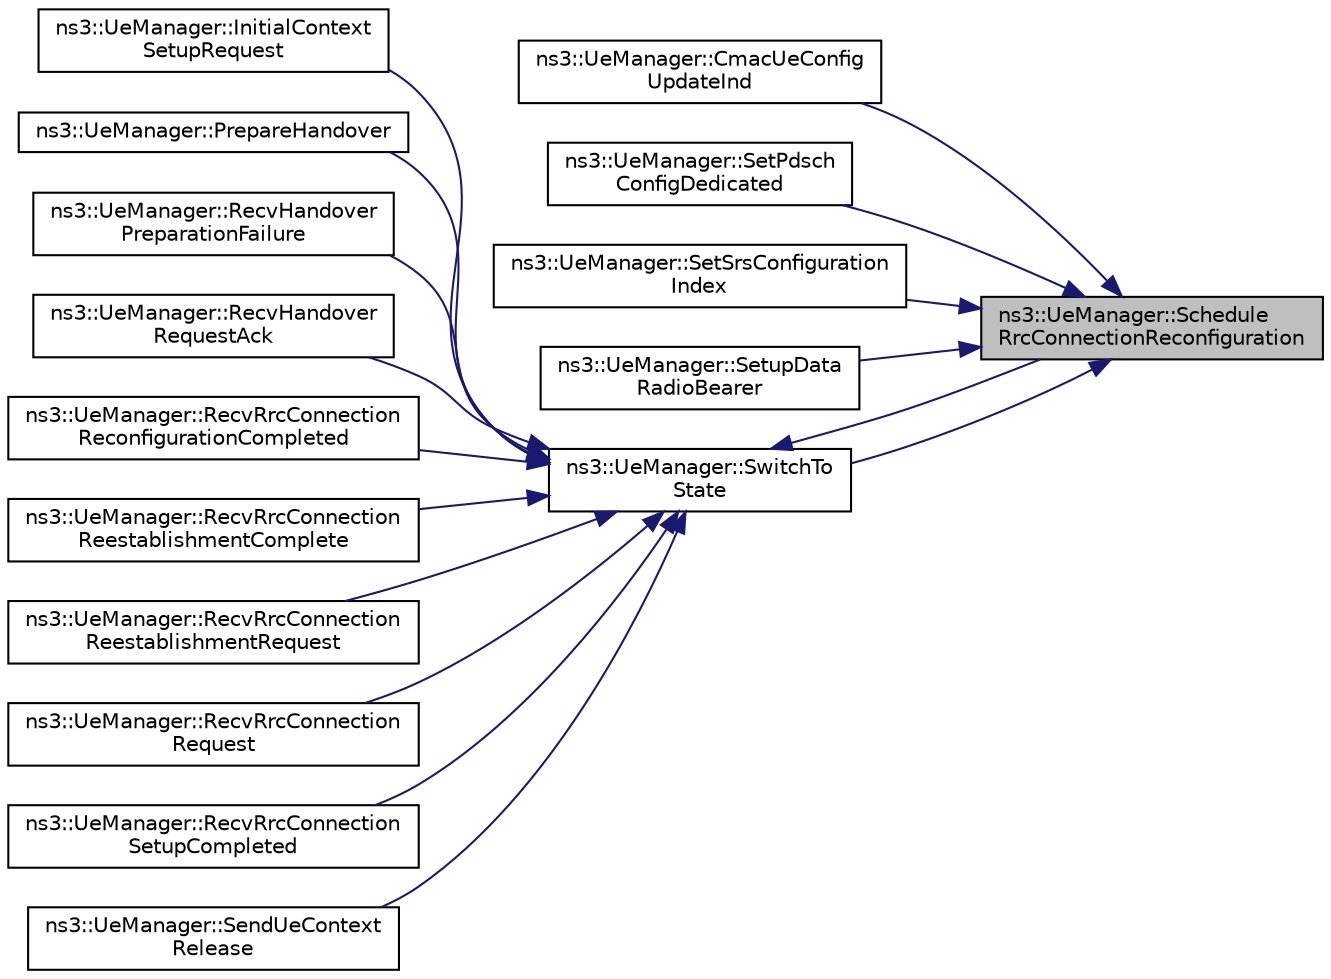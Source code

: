 digraph "ns3::UeManager::ScheduleRrcConnectionReconfiguration"
{
 // LATEX_PDF_SIZE
  edge [fontname="Helvetica",fontsize="10",labelfontname="Helvetica",labelfontsize="10"];
  node [fontname="Helvetica",fontsize="10",shape=record];
  rankdir="RL";
  Node1 [label="ns3::UeManager::Schedule\lRrcConnectionReconfiguration",height=0.2,width=0.4,color="black", fillcolor="grey75", style="filled", fontcolor="black",tooltip="schedule an RRC Connection Reconfiguration procedure with the UE"];
  Node1 -> Node2 [dir="back",color="midnightblue",fontsize="10",style="solid",fontname="Helvetica"];
  Node2 [label="ns3::UeManager::CmacUeConfig\lUpdateInd",height=0.2,width=0.4,color="black", fillcolor="white", style="filled",URL="$classns3_1_1_ue_manager.html#a3502fd922f08dc8116176a63060d8067",tooltip="CMAC UE config update indication function."];
  Node1 -> Node3 [dir="back",color="midnightblue",fontsize="10",style="solid",fontname="Helvetica"];
  Node3 [label="ns3::UeManager::SetPdsch\lConfigDedicated",height=0.2,width=0.4,color="black", fillcolor="white", style="filled",URL="$classns3_1_1_ue_manager.html#af41111c80a44e534b52ddf4d838edb0c",tooltip="Configure PdschConfigDedicated (i.e."];
  Node1 -> Node4 [dir="back",color="midnightblue",fontsize="10",style="solid",fontname="Helvetica"];
  Node4 [label="ns3::UeManager::SetSrsConfiguration\lIndex",height=0.2,width=0.4,color="black", fillcolor="white", style="filled",URL="$classns3_1_1_ue_manager.html#a8bc48fe95a32d47ef0a7a36fbaa4339b",tooltip="Set the SRS configuration index and do the necessary reconfiguration."];
  Node1 -> Node5 [dir="back",color="midnightblue",fontsize="10",style="solid",fontname="Helvetica"];
  Node5 [label="ns3::UeManager::SetupData\lRadioBearer",height=0.2,width=0.4,color="black", fillcolor="white", style="filled",URL="$classns3_1_1_ue_manager.html#a75f49cd54eb63c79c696779aa518cf19",tooltip="Setup a new data radio bearer, including both the configuration within the eNB and the necessary RRC ..."];
  Node1 -> Node6 [dir="back",color="midnightblue",fontsize="10",style="solid",fontname="Helvetica"];
  Node6 [label="ns3::UeManager::SwitchTo\lState",height=0.2,width=0.4,color="black", fillcolor="white", style="filled",URL="$classns3_1_1_ue_manager.html#af2b5ad90fc6f16ffc4a91fbe8a522472",tooltip="Switch the UeManager to the given state."];
  Node6 -> Node7 [dir="back",color="midnightblue",fontsize="10",style="solid",fontname="Helvetica"];
  Node7 [label="ns3::UeManager::InitialContext\lSetupRequest",height=0.2,width=0.4,color="black", fillcolor="white", style="filled",URL="$classns3_1_1_ue_manager.html#a03e0a1647f63052e4a532d38b268415b",tooltip="Process Initial context setup request message from the MME."];
  Node6 -> Node8 [dir="back",color="midnightblue",fontsize="10",style="solid",fontname="Helvetica"];
  Node8 [label="ns3::UeManager::PrepareHandover",height=0.2,width=0.4,color="black", fillcolor="white", style="filled",URL="$classns3_1_1_ue_manager.html#a1d842520ee54f281ee7eefc2a62f7844",tooltip="Start the handover preparation and send the handover request."];
  Node6 -> Node9 [dir="back",color="midnightblue",fontsize="10",style="solid",fontname="Helvetica"];
  Node9 [label="ns3::UeManager::RecvHandover\lPreparationFailure",height=0.2,width=0.4,color="black", fillcolor="white", style="filled",URL="$classns3_1_1_ue_manager.html#ae666e05868312327e759a738ba1e19f3",tooltip="Take the necessary actions in response to the reception of an X2 HO preparation failure message."];
  Node6 -> Node10 [dir="back",color="midnightblue",fontsize="10",style="solid",fontname="Helvetica"];
  Node10 [label="ns3::UeManager::RecvHandover\lRequestAck",height=0.2,width=0.4,color="black", fillcolor="white", style="filled",URL="$classns3_1_1_ue_manager.html#ad2e93daf91532b0fd263355b2416330d",tooltip="take the necessary actions in response to the reception of an X2 HANDOVER REQUEST ACK message"];
  Node6 -> Node11 [dir="back",color="midnightblue",fontsize="10",style="solid",fontname="Helvetica"];
  Node11 [label="ns3::UeManager::RecvRrcConnection\lReconfigurationCompleted",height=0.2,width=0.4,color="black", fillcolor="white", style="filled",URL="$classns3_1_1_ue_manager.html#a767171084a3ea38162758d145b705e2a",tooltip="Implement the LteEnbRrcSapProvider::RecvRrcConnectionReconfigurationCompleted interface."];
  Node6 -> Node12 [dir="back",color="midnightblue",fontsize="10",style="solid",fontname="Helvetica"];
  Node12 [label="ns3::UeManager::RecvRrcConnection\lReestablishmentComplete",height=0.2,width=0.4,color="black", fillcolor="white", style="filled",URL="$classns3_1_1_ue_manager.html#ac37bbe0bc63e4fd32c098df8c2f531b8",tooltip="Implement the LteEnbRrcSapProvider::RecvRrcConnectionReestablishmentComplete interface."];
  Node6 -> Node13 [dir="back",color="midnightblue",fontsize="10",style="solid",fontname="Helvetica"];
  Node13 [label="ns3::UeManager::RecvRrcConnection\lReestablishmentRequest",height=0.2,width=0.4,color="black", fillcolor="white", style="filled",URL="$classns3_1_1_ue_manager.html#a02513c99e18c815fc58a05e4b135ecfa",tooltip="Implement the LteEnbRrcSapProvider::RecvRrcConnectionReestablishmentRequest interface."];
  Node6 -> Node14 [dir="back",color="midnightblue",fontsize="10",style="solid",fontname="Helvetica"];
  Node14 [label="ns3::UeManager::RecvRrcConnection\lRequest",height=0.2,width=0.4,color="black", fillcolor="white", style="filled",URL="$classns3_1_1_ue_manager.html#af0959818ae542240ccf1caa2b3da19ab",tooltip="Implement the LteEnbRrcSapProvider::RecvRrcConnectionRequest interface."];
  Node6 -> Node15 [dir="back",color="midnightblue",fontsize="10",style="solid",fontname="Helvetica"];
  Node15 [label="ns3::UeManager::RecvRrcConnection\lSetupCompleted",height=0.2,width=0.4,color="black", fillcolor="white", style="filled",URL="$classns3_1_1_ue_manager.html#a603086a2beb1901cad3f30c6bfd32544",tooltip="Implement the LteEnbRrcSapProvider::RecvRrcConnectionSetupCompleted interface."];
  Node6 -> Node1 [dir="back",color="midnightblue",fontsize="10",style="solid",fontname="Helvetica"];
  Node6 -> Node16 [dir="back",color="midnightblue",fontsize="10",style="solid",fontname="Helvetica"];
  Node16 [label="ns3::UeManager::SendUeContext\lRelease",height=0.2,width=0.4,color="black", fillcolor="white", style="filled",URL="$classns3_1_1_ue_manager.html#ad1a1e702fc813b4260bcafaa4f4562ba",tooltip="send the UE CONTEXT RELEASE X2 message to the source eNB, thus successfully terminating an X2 handove..."];
}
